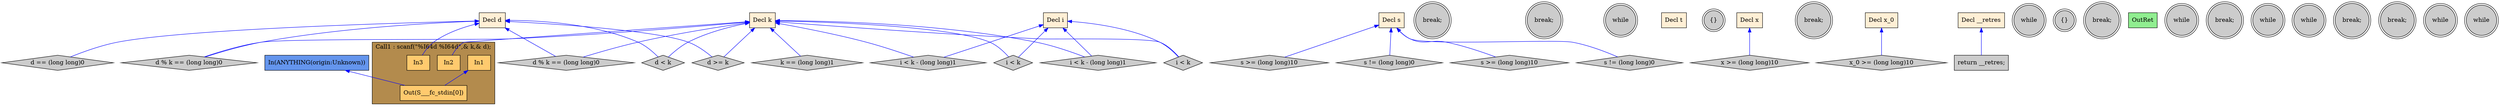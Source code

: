 digraph G {
  rankdir=TB;
  node [style="filled", ];
  32 [label="i < k - (long long)1", fillcolor="#CCCCCC", shape=diamond, ];
  33 [label="s >= (long long)10", fillcolor="#CCCCCC", shape=diamond, ];
  34 [label="break;", fillcolor="#CCCCCC", shape=doublecircle, ];
  2 [label="Decl k", fillcolor="#FFEFD5", shape=box, ];
  35 [label="break;", fillcolor="#CCCCCC", shape=doublecircle, ];
  3 [label="Decl d", fillcolor="#FFEFD5", shape=box, ];
  36 [label="while", fillcolor="#CCCCCC", shape=doublecircle, ];
  4 [label="Decl t", fillcolor="#FFEFD5", shape=box, ];
  37 [label="s != (long long)0", fillcolor="#CCCCCC", shape=diamond, ];
  5 [label="Decl i", fillcolor="#FFEFD5", shape=box, ];
  38 [label="{}", fillcolor="#CCCCCC", shape=doublecircle, ];
  6 [label="Decl s", fillcolor="#FFEFD5", shape=box, ];
  39 [label="s >= (long long)10", fillcolor="#CCCCCC", shape=diamond, ];
  7 [label="Decl x", fillcolor="#FFEFD5", shape=box, ];
  40 [label="break;", fillcolor="#CCCCCC", shape=doublecircle, ];
  8 [label="Decl x_0", fillcolor="#FFEFD5", shape=box, ];
  41 [label="x >= (long long)10", fillcolor="#CCCCCC", shape=diamond, ];
  9 [label="Decl __retres", fillcolor="#FFEFD5", shape=box, ];
  42 [label="while", fillcolor="#CCCCCC", shape=doublecircle, ];
  43 [label="s != (long long)0", fillcolor="#CCCCCC", shape=diamond, ];
  11 [label="In1", fillcolor="#FFCA6E", shape=box, ];
  44 [label="{}", fillcolor="#CCCCCC", shape=doublecircle, ];
  12 [label="In2", fillcolor="#FFCA6E", shape=box, ];
  45 [label="break;", fillcolor="#CCCCCC", shape=doublecircle, ];
  13 [label="In3", fillcolor="#FFCA6E", shape=box, ];
  46 [label="x_0 >= (long long)10", fillcolor="#CCCCCC", shape=diamond, ];
  14 [label="Out(S___fc_stdin[0])", fillcolor="#FFCA6E", shape=box, ];
  47 [label="return __retres;", fillcolor="#CCCCCC", shape=box, ];
  15 [label="k == (long long)1", fillcolor="#CCCCCC", shape=diamond, ];
  48 [label="OutRet", fillcolor="#90EE90", shape=box, ];
  16 [label="d == (long long)0", fillcolor="#CCCCCC", shape=diamond, ];
  49 [label="In(ANYTHING(origin:Unknown))", fillcolor="#6495ED", shape=box, ];
  17 [label="d >= k", fillcolor="#CCCCCC", shape=diamond, ];
  18 [label="d % k == (long long)0", fillcolor="#CCCCCC", shape=diamond, ];
  19 [label="while", fillcolor="#CCCCCC", shape=doublecircle, ];
  20 [label="d < k", fillcolor="#CCCCCC", shape=diamond, ];
  21 [label="break;", fillcolor="#CCCCCC", shape=doublecircle, ];
  22 [label="d % k == (long long)0", fillcolor="#CCCCCC", shape=diamond, ];
  23 [label="while", fillcolor="#CCCCCC", shape=doublecircle, ];
  24 [label="i < k", fillcolor="#CCCCCC", shape=diamond, ];
  25 [label="while", fillcolor="#CCCCCC", shape=doublecircle, ];
  26 [label="i < k - (long long)1", fillcolor="#CCCCCC", shape=diamond, ];
  27 [label="break;", fillcolor="#CCCCCC", shape=doublecircle, ];
  28 [label="break;", fillcolor="#CCCCCC", shape=doublecircle, ];
  29 [label="while", fillcolor="#CCCCCC", shape=doublecircle, ];
  30 [label="i < k", fillcolor="#CCCCCC", shape=diamond, ];
  31 [label="while", fillcolor="#CCCCCC", shape=doublecircle, ];
  
  subgraph cluster_Call1 { label="Call1 : scanf(\"%I64d %I64d\",& k,& d);";
                           fillcolor="#B38B4D"; style="filled"; 14;13;12;11;
     };
  
  edge [dir=back, ];
  2 -> 32 [color="#0000FF", ];
  5 -> 32 [color="#0000FF", ];
  6 -> 33 [color="#0000FF", ];
  6 -> 37 [color="#0000FF", ];
  6 -> 39 [color="#0000FF", ];
  7 -> 41 [color="#0000FF", ];
  6 -> 43 [color="#0000FF", ];
  2 -> 12 [color="#0000FF", ];
  3 -> 13 [color="#0000FF", ];
  8 -> 46 [color="#0000FF", ];
  11 -> 14 [color="#0000FF", ];
  49 -> 14 [color="#0000FF", ];
  9 -> 47 [color="#0000FF", ];
  2 -> 15 [color="#0000FF", ];
  3 -> 16 [color="#0000FF", ];
  2 -> 17 [color="#0000FF", ];
  3 -> 17 [color="#0000FF", ];
  2 -> 18 [color="#0000FF", ];
  3 -> 18 [color="#0000FF", ];
  2 -> 20 [color="#0000FF", ];
  3 -> 20 [color="#0000FF", ];
  2 -> 22 [color="#0000FF", ];
  3 -> 22 [color="#0000FF", ];
  2 -> 24 [color="#0000FF", ];
  5 -> 24 [color="#0000FF", ];
  2 -> 26 [color="#0000FF", ];
  5 -> 26 [color="#0000FF", ];
  2 -> 30 [color="#0000FF", ];
  5 -> 30 [color="#0000FF", ];
  
  }